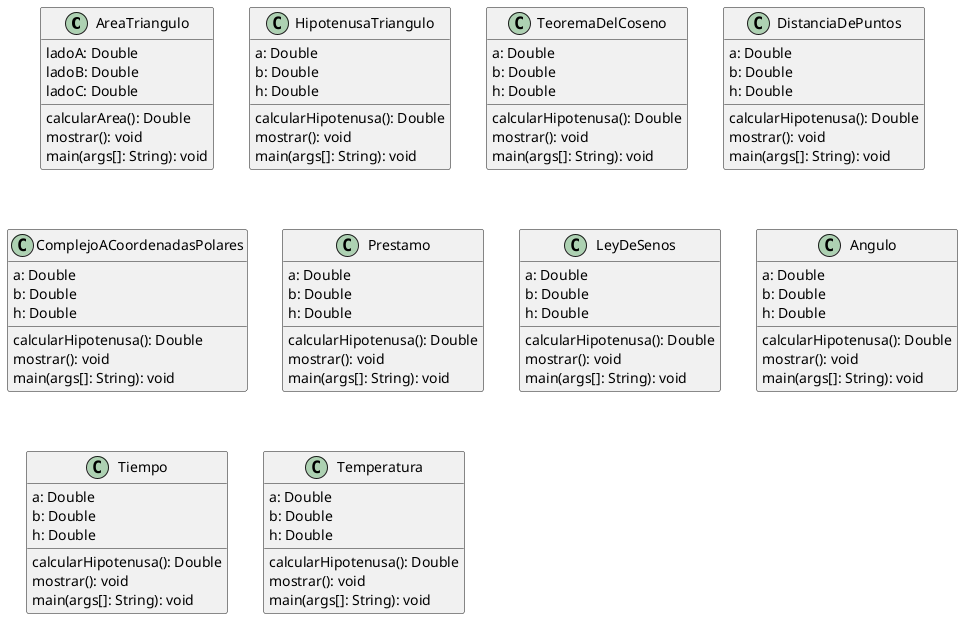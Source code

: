 @startuml y
' 1.11
class AreaTriangulo {
  ladoA: Double
  ladoB: Double
  ladoC: Double
  calcularArea(): Double
  mostrar(): void
  main(args[]: String): void
}

' 1.12
class HipotenusaTriangulo {
  a: Double
  b: Double
  h: Double
  calcularHipotenusa(): Double
  mostrar(): void
  main(args[]: String): void
}
' 1.13
class TeoremaDelCoseno {
  a: Double
  b: Double
  h: Double
  calcularHipotenusa(): Double
  mostrar(): void
  main(args[]: String): void
}

' 1.14
class DistanciaDePuntos {
  a: Double
  b: Double
  h: Double
  calcularHipotenusa(): Double
  mostrar(): void
  main(args[]: String): void
}

' 1.15
class ComplejoACoordenadasPolares {
  a: Double
  b: Double
  h: Double
  calcularHipotenusa(): Double
  mostrar(): void
  main(args[]: String): void
}
' 1.16
class Prestamo {
  a: Double
  b: Double
  h: Double
  calcularHipotenusa(): Double
  mostrar(): void
  main(args[]: String): void
}
' 1.17
class LeyDeSenos {
  a: Double
  b: Double
  h: Double
  calcularHipotenusa(): Double
  mostrar(): void
  main(args[]: String): void
}

' 1.18
class Angulo {
  a: Double
  b: Double
  h: Double
  calcularHipotenusa(): Double
  mostrar(): void
  main(args[]: String): void
}

' 1.19
class Tiempo {
  a: Double
  b: Double
  h: Double
  calcularHipotenusa(): Double
  mostrar(): void
  main(args[]: String): void
}
' 1.20
class Temperatura {
  a: Double
  b: Double
  h: Double
  calcularHipotenusa(): Double
  mostrar(): void
  main(args[]: String): void
}
@enduml